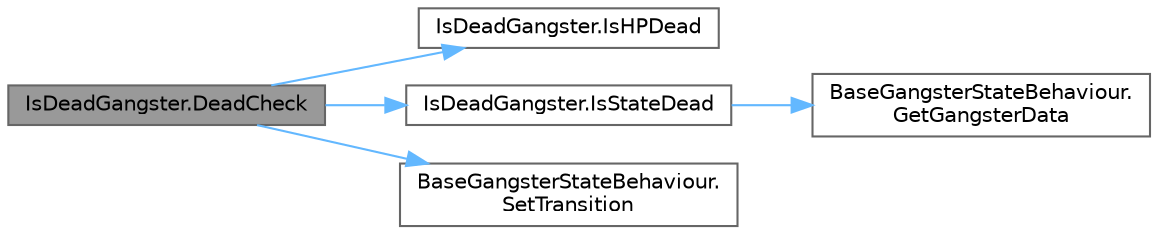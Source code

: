 digraph "IsDeadGangster.DeadCheck"
{
 // LATEX_PDF_SIZE
  bgcolor="transparent";
  edge [fontname=Helvetica,fontsize=10,labelfontname=Helvetica,labelfontsize=10];
  node [fontname=Helvetica,fontsize=10,shape=box,height=0.2,width=0.4];
  rankdir="LR";
  Node1 [id="Node000001",label="IsDeadGangster.DeadCheck",height=0.2,width=0.4,color="gray40", fillcolor="grey60", style="filled", fontcolor="black",tooltip="死亡状態か確認 Updateで回す"];
  Node1 -> Node2 [id="edge1_Node000001_Node000002",color="steelblue1",style="solid",tooltip=" "];
  Node2 [id="Node000002",label="IsDeadGangster.IsHPDead",height=0.2,width=0.4,color="grey40", fillcolor="white", style="filled",URL="$class_is_dead_gangster.html#aa14dd7d13c3804f96e28763833e977a0",tooltip="HPが0以下か確認"];
  Node1 -> Node3 [id="edge2_Node000001_Node000003",color="steelblue1",style="solid",tooltip=" "];
  Node3 [id="Node000003",label="IsDeadGangster.IsStateDead",height=0.2,width=0.4,color="grey40", fillcolor="white", style="filled",URL="$class_is_dead_gangster.html#a456742a4738806e6fd44f059adbd5583",tooltip="ステート(GangsterState)が死亡状態か確認"];
  Node3 -> Node4 [id="edge3_Node000003_Node000004",color="steelblue1",style="solid",tooltip=" "];
  Node4 [id="Node000004",label="BaseGangsterStateBehaviour.\lGetGangsterData",height=0.2,width=0.4,color="grey40", fillcolor="white", style="filled",URL="$class_base_gangster_state_behaviour.html#a63287c9cd3b04561acd9b74689d9ac94",tooltip="客情報が存在するかのチェック"];
  Node1 -> Node5 [id="edge4_Node000001_Node000005",color="steelblue1",style="solid",tooltip=" "];
  Node5 [id="Node000005",label="BaseGangsterStateBehaviour.\lSetTransition",height=0.2,width=0.4,color="grey40", fillcolor="white", style="filled",URL="$class_base_gangster_state_behaviour.html#ac530dbe6cb729f45fc127b5f775963e7",tooltip=" "];
}
